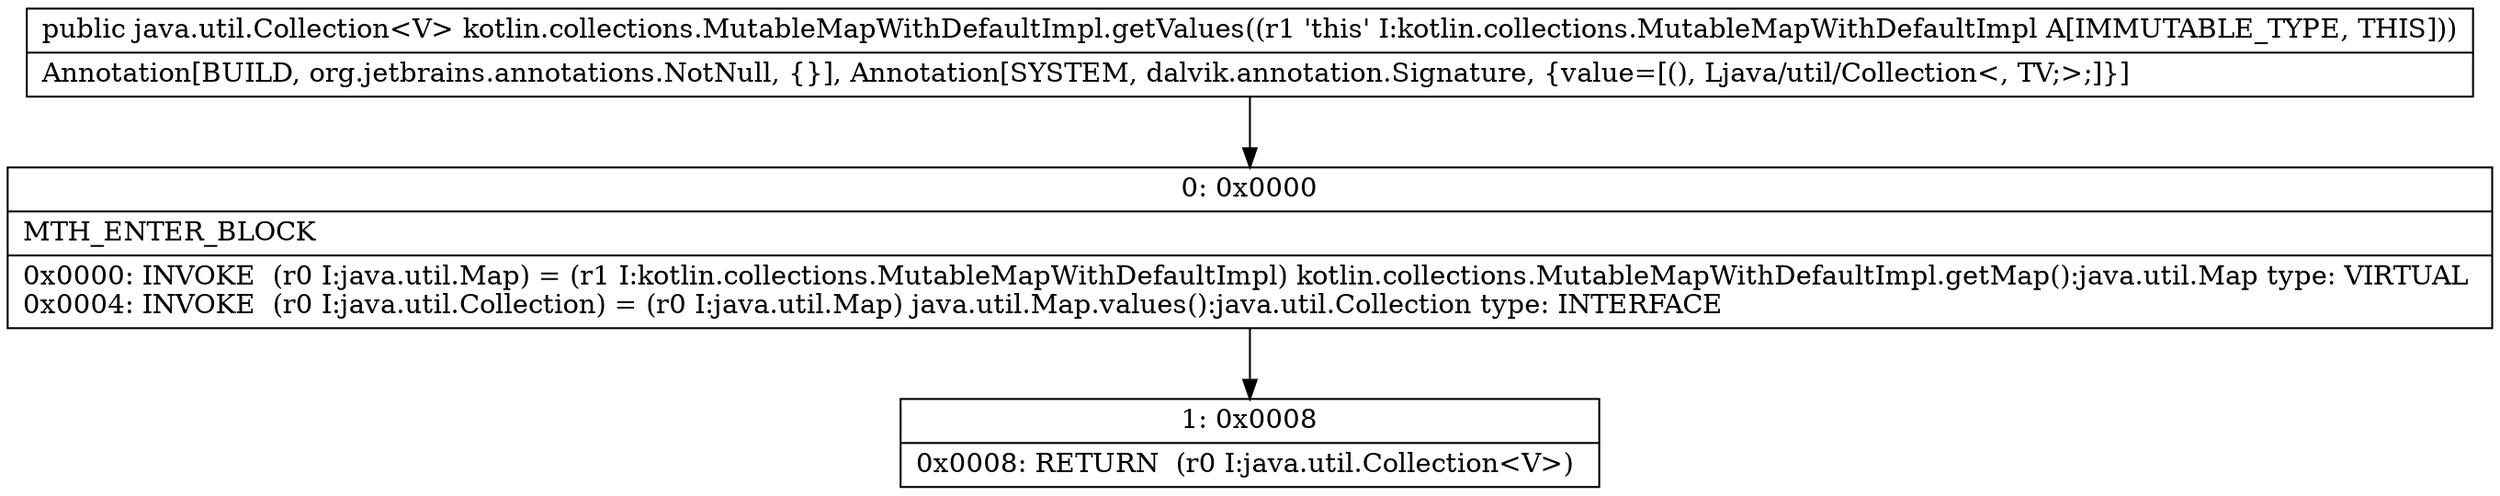 digraph "CFG forkotlin.collections.MutableMapWithDefaultImpl.getValues()Ljava\/util\/Collection;" {
Node_0 [shape=record,label="{0\:\ 0x0000|MTH_ENTER_BLOCK\l|0x0000: INVOKE  (r0 I:java.util.Map) = (r1 I:kotlin.collections.MutableMapWithDefaultImpl) kotlin.collections.MutableMapWithDefaultImpl.getMap():java.util.Map type: VIRTUAL \l0x0004: INVOKE  (r0 I:java.util.Collection) = (r0 I:java.util.Map) java.util.Map.values():java.util.Collection type: INTERFACE \l}"];
Node_1 [shape=record,label="{1\:\ 0x0008|0x0008: RETURN  (r0 I:java.util.Collection\<V\>) \l}"];
MethodNode[shape=record,label="{public java.util.Collection\<V\> kotlin.collections.MutableMapWithDefaultImpl.getValues((r1 'this' I:kotlin.collections.MutableMapWithDefaultImpl A[IMMUTABLE_TYPE, THIS]))  | Annotation[BUILD, org.jetbrains.annotations.NotNull, \{\}], Annotation[SYSTEM, dalvik.annotation.Signature, \{value=[(), Ljava\/util\/Collection\<, TV;\>;]\}]\l}"];
MethodNode -> Node_0;
Node_0 -> Node_1;
}

